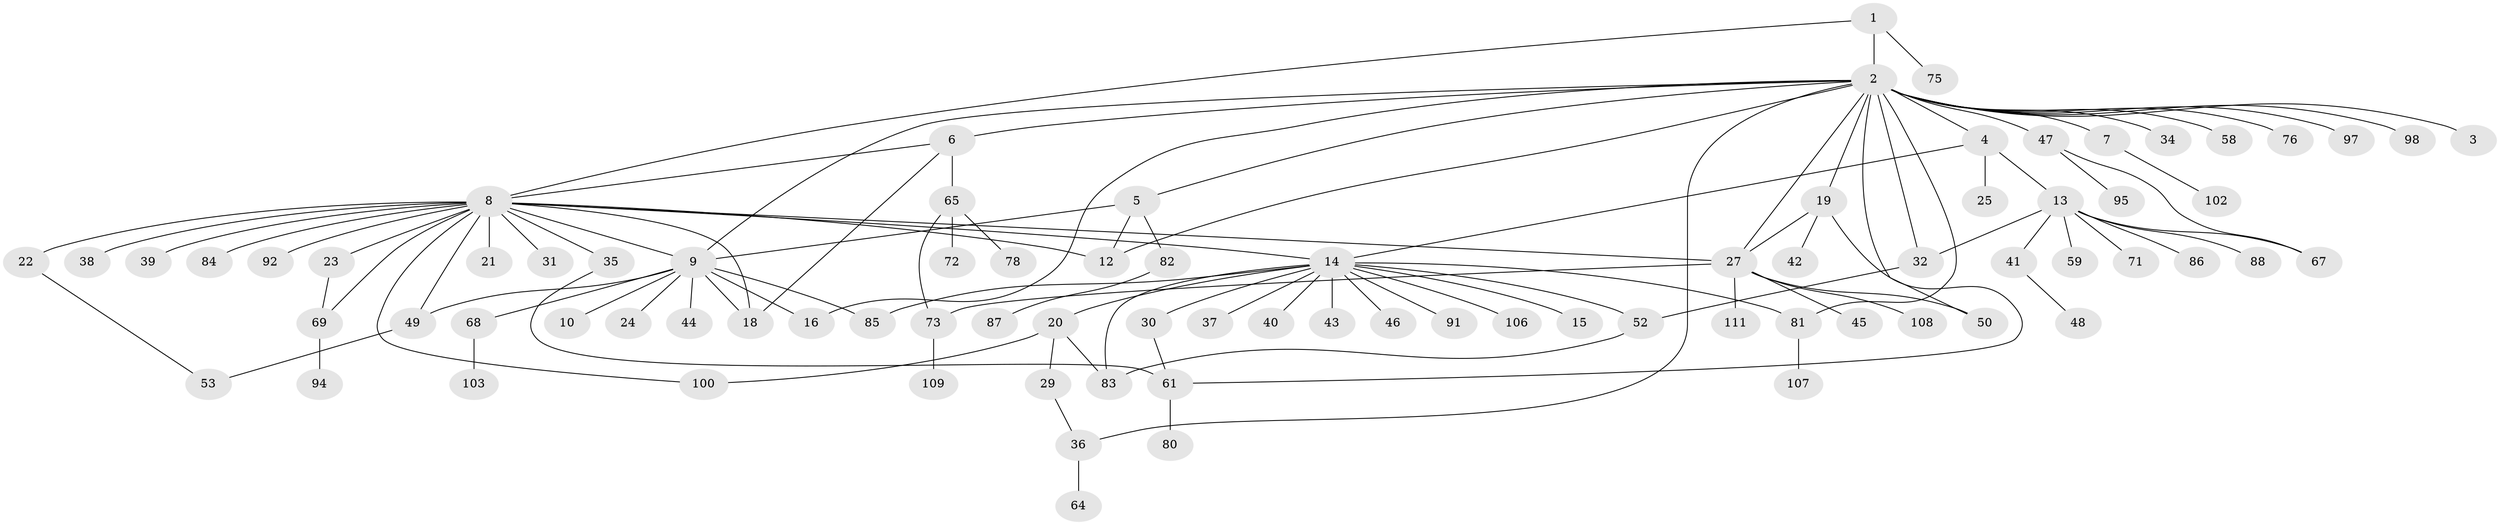// Generated by graph-tools (version 1.1) at 2025/23/03/03/25 07:23:55]
// undirected, 84 vertices, 110 edges
graph export_dot {
graph [start="1"]
  node [color=gray90,style=filled];
  1 [super="+74"];
  2 [super="+26"];
  3;
  4 [super="+63"];
  5 [super="+70"];
  6 [super="+55"];
  7 [super="+56"];
  8 [super="+11"];
  9 [super="+60"];
  10;
  12 [super="+17"];
  13 [super="+93"];
  14 [super="+51"];
  15 [super="+54"];
  16 [super="+79"];
  18;
  19 [super="+99"];
  20;
  21;
  22 [super="+33"];
  23;
  24;
  25;
  27 [super="+28"];
  29;
  30;
  31;
  32 [super="+57"];
  34;
  35;
  36 [super="+90"];
  37;
  38;
  39;
  40 [super="+89"];
  41;
  42;
  43;
  44;
  45 [super="+96"];
  46;
  47 [super="+66"];
  48 [super="+101"];
  49;
  50 [super="+105"];
  52 [super="+62"];
  53;
  58;
  59;
  61 [super="+77"];
  64;
  65 [super="+113"];
  67;
  68;
  69;
  71;
  72;
  73;
  75;
  76;
  78;
  80;
  81 [super="+104"];
  82;
  83;
  84;
  85;
  86;
  87 [super="+112"];
  88;
  91;
  92;
  94 [super="+110"];
  95;
  97;
  98;
  100;
  102;
  103;
  106;
  107;
  108;
  109;
  111;
  1 -- 2 [weight=2];
  1 -- 8;
  1 -- 75;
  2 -- 3;
  2 -- 4;
  2 -- 5;
  2 -- 6 [weight=2];
  2 -- 7;
  2 -- 9 [weight=2];
  2 -- 12;
  2 -- 19;
  2 -- 27;
  2 -- 32;
  2 -- 34;
  2 -- 36;
  2 -- 47;
  2 -- 50;
  2 -- 58;
  2 -- 76;
  2 -- 81;
  2 -- 97;
  2 -- 98;
  2 -- 16;
  4 -- 13;
  4 -- 14;
  4 -- 25;
  5 -- 9;
  5 -- 82;
  5 -- 12;
  6 -- 8;
  6 -- 18;
  6 -- 65;
  7 -- 102;
  8 -- 9;
  8 -- 18;
  8 -- 23;
  8 -- 27;
  8 -- 31;
  8 -- 35;
  8 -- 38;
  8 -- 39;
  8 -- 49;
  8 -- 69;
  8 -- 100;
  8 -- 84;
  8 -- 21;
  8 -- 22;
  8 -- 92;
  8 -- 14;
  8 -- 12;
  9 -- 10;
  9 -- 16;
  9 -- 18;
  9 -- 24;
  9 -- 44;
  9 -- 49;
  9 -- 68;
  9 -- 85;
  13 -- 41;
  13 -- 59;
  13 -- 67;
  13 -- 71;
  13 -- 86;
  13 -- 88;
  13 -- 32;
  14 -- 15;
  14 -- 20;
  14 -- 30;
  14 -- 37;
  14 -- 40;
  14 -- 43;
  14 -- 46;
  14 -- 52;
  14 -- 81;
  14 -- 83;
  14 -- 85;
  14 -- 91;
  14 -- 106;
  19 -- 42;
  19 -- 61;
  19 -- 27;
  20 -- 29;
  20 -- 83;
  20 -- 100;
  22 -- 53;
  23 -- 69;
  27 -- 45;
  27 -- 108;
  27 -- 111;
  27 -- 73;
  27 -- 50;
  29 -- 36;
  30 -- 61;
  32 -- 52;
  35 -- 61;
  36 -- 64;
  41 -- 48;
  47 -- 67;
  47 -- 95;
  49 -- 53;
  52 -- 83;
  61 -- 80;
  65 -- 72;
  65 -- 78;
  65 -- 73;
  68 -- 103;
  69 -- 94;
  73 -- 109;
  81 -- 107;
  82 -- 87;
}
